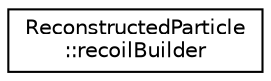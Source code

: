 digraph "Graphical Class Hierarchy"
{
 // LATEX_PDF_SIZE
  edge [fontname="Helvetica",fontsize="10",labelfontname="Helvetica",labelfontsize="10"];
  node [fontname="Helvetica",fontsize="10",shape=record];
  rankdir="LR";
  Node0 [label="ReconstructedParticle\l::recoilBuilder",height=0.2,width=0.4,color="black", fillcolor="white", style="filled",URL="$struct_reconstructed_particle_1_1recoil_builder.html",tooltip="build the recoil from an arbitrary list of input ReconstructedPartilces and the center of mass energy"];
}
